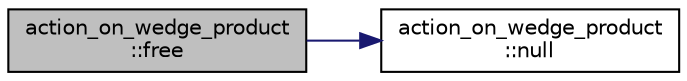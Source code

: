 digraph "action_on_wedge_product::free"
{
  edge [fontname="Helvetica",fontsize="10",labelfontname="Helvetica",labelfontsize="10"];
  node [fontname="Helvetica",fontsize="10",shape=record];
  rankdir="LR";
  Node693 [label="action_on_wedge_product\l::free",height=0.2,width=0.4,color="black", fillcolor="grey75", style="filled", fontcolor="black"];
  Node693 -> Node694 [color="midnightblue",fontsize="10",style="solid",fontname="Helvetica"];
  Node694 [label="action_on_wedge_product\l::null",height=0.2,width=0.4,color="black", fillcolor="white", style="filled",URL="$d0/deb/classaction__on__wedge__product.html#afd9d18afdf959703d7c3fa7a58868aae"];
}

